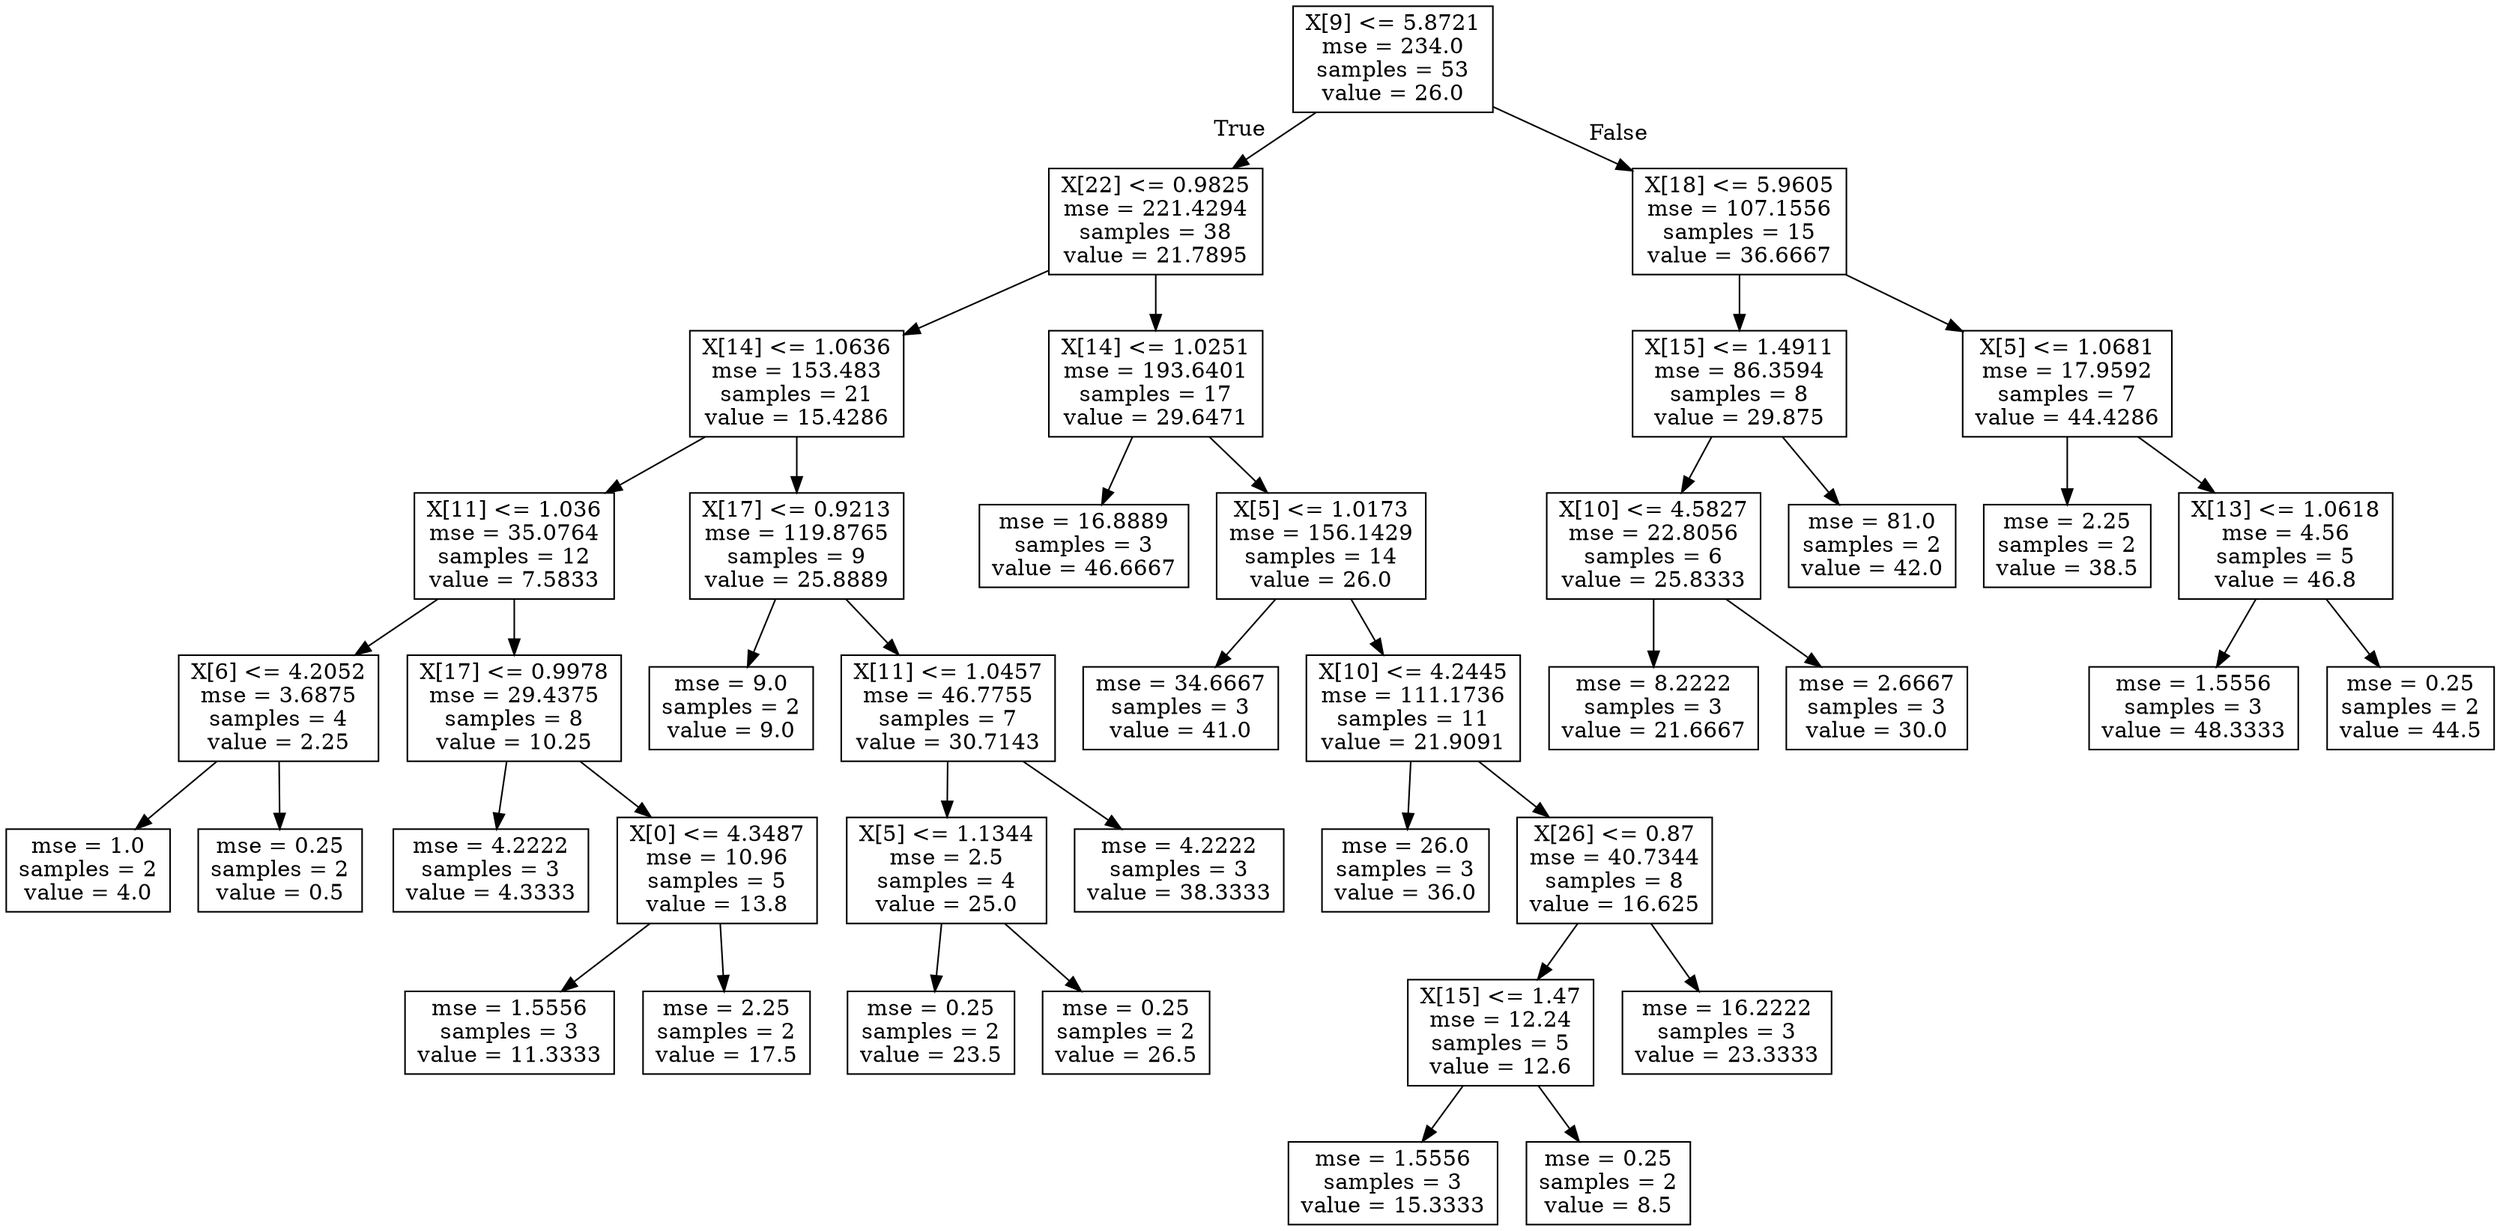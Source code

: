digraph Tree {
node [shape=box] ;
0 [label="X[9] <= 5.8721\nmse = 234.0\nsamples = 53\nvalue = 26.0"] ;
1 [label="X[22] <= 0.9825\nmse = 221.4294\nsamples = 38\nvalue = 21.7895"] ;
0 -> 1 [labeldistance=2.5, labelangle=45, headlabel="True"] ;
2 [label="X[14] <= 1.0636\nmse = 153.483\nsamples = 21\nvalue = 15.4286"] ;
1 -> 2 ;
3 [label="X[11] <= 1.036\nmse = 35.0764\nsamples = 12\nvalue = 7.5833"] ;
2 -> 3 ;
4 [label="X[6] <= 4.2052\nmse = 3.6875\nsamples = 4\nvalue = 2.25"] ;
3 -> 4 ;
5 [label="mse = 1.0\nsamples = 2\nvalue = 4.0"] ;
4 -> 5 ;
6 [label="mse = 0.25\nsamples = 2\nvalue = 0.5"] ;
4 -> 6 ;
7 [label="X[17] <= 0.9978\nmse = 29.4375\nsamples = 8\nvalue = 10.25"] ;
3 -> 7 ;
8 [label="mse = 4.2222\nsamples = 3\nvalue = 4.3333"] ;
7 -> 8 ;
9 [label="X[0] <= 4.3487\nmse = 10.96\nsamples = 5\nvalue = 13.8"] ;
7 -> 9 ;
10 [label="mse = 1.5556\nsamples = 3\nvalue = 11.3333"] ;
9 -> 10 ;
11 [label="mse = 2.25\nsamples = 2\nvalue = 17.5"] ;
9 -> 11 ;
12 [label="X[17] <= 0.9213\nmse = 119.8765\nsamples = 9\nvalue = 25.8889"] ;
2 -> 12 ;
13 [label="mse = 9.0\nsamples = 2\nvalue = 9.0"] ;
12 -> 13 ;
14 [label="X[11] <= 1.0457\nmse = 46.7755\nsamples = 7\nvalue = 30.7143"] ;
12 -> 14 ;
15 [label="X[5] <= 1.1344\nmse = 2.5\nsamples = 4\nvalue = 25.0"] ;
14 -> 15 ;
16 [label="mse = 0.25\nsamples = 2\nvalue = 23.5"] ;
15 -> 16 ;
17 [label="mse = 0.25\nsamples = 2\nvalue = 26.5"] ;
15 -> 17 ;
18 [label="mse = 4.2222\nsamples = 3\nvalue = 38.3333"] ;
14 -> 18 ;
19 [label="X[14] <= 1.0251\nmse = 193.6401\nsamples = 17\nvalue = 29.6471"] ;
1 -> 19 ;
20 [label="mse = 16.8889\nsamples = 3\nvalue = 46.6667"] ;
19 -> 20 ;
21 [label="X[5] <= 1.0173\nmse = 156.1429\nsamples = 14\nvalue = 26.0"] ;
19 -> 21 ;
22 [label="mse = 34.6667\nsamples = 3\nvalue = 41.0"] ;
21 -> 22 ;
23 [label="X[10] <= 4.2445\nmse = 111.1736\nsamples = 11\nvalue = 21.9091"] ;
21 -> 23 ;
24 [label="mse = 26.0\nsamples = 3\nvalue = 36.0"] ;
23 -> 24 ;
25 [label="X[26] <= 0.87\nmse = 40.7344\nsamples = 8\nvalue = 16.625"] ;
23 -> 25 ;
26 [label="X[15] <= 1.47\nmse = 12.24\nsamples = 5\nvalue = 12.6"] ;
25 -> 26 ;
27 [label="mse = 1.5556\nsamples = 3\nvalue = 15.3333"] ;
26 -> 27 ;
28 [label="mse = 0.25\nsamples = 2\nvalue = 8.5"] ;
26 -> 28 ;
29 [label="mse = 16.2222\nsamples = 3\nvalue = 23.3333"] ;
25 -> 29 ;
30 [label="X[18] <= 5.9605\nmse = 107.1556\nsamples = 15\nvalue = 36.6667"] ;
0 -> 30 [labeldistance=2.5, labelangle=-45, headlabel="False"] ;
31 [label="X[15] <= 1.4911\nmse = 86.3594\nsamples = 8\nvalue = 29.875"] ;
30 -> 31 ;
32 [label="X[10] <= 4.5827\nmse = 22.8056\nsamples = 6\nvalue = 25.8333"] ;
31 -> 32 ;
33 [label="mse = 8.2222\nsamples = 3\nvalue = 21.6667"] ;
32 -> 33 ;
34 [label="mse = 2.6667\nsamples = 3\nvalue = 30.0"] ;
32 -> 34 ;
35 [label="mse = 81.0\nsamples = 2\nvalue = 42.0"] ;
31 -> 35 ;
36 [label="X[5] <= 1.0681\nmse = 17.9592\nsamples = 7\nvalue = 44.4286"] ;
30 -> 36 ;
37 [label="mse = 2.25\nsamples = 2\nvalue = 38.5"] ;
36 -> 37 ;
38 [label="X[13] <= 1.0618\nmse = 4.56\nsamples = 5\nvalue = 46.8"] ;
36 -> 38 ;
39 [label="mse = 1.5556\nsamples = 3\nvalue = 48.3333"] ;
38 -> 39 ;
40 [label="mse = 0.25\nsamples = 2\nvalue = 44.5"] ;
38 -> 40 ;
}